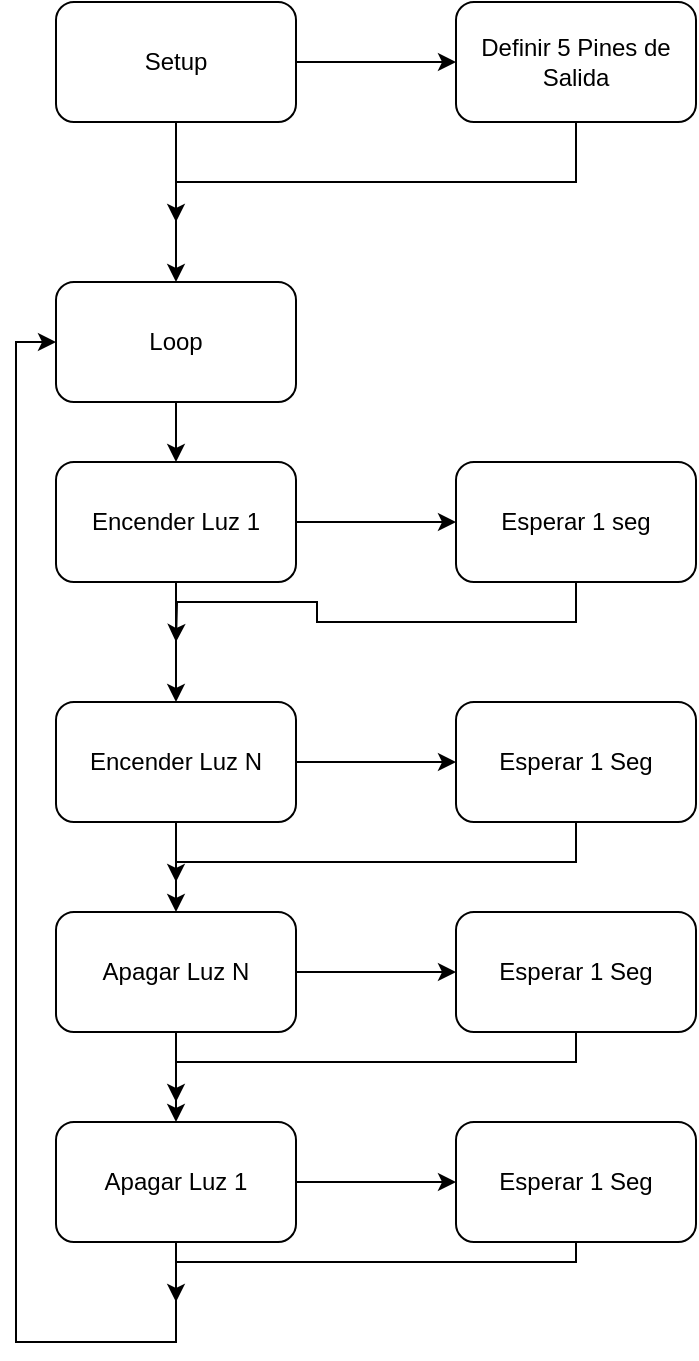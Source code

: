 <mxfile version="13.7.3" type="github">
  <diagram id="C5RBs43oDa-KdzZeNtuy" name="Page-1">
    <mxGraphModel dx="1240" dy="689" grid="1" gridSize="10" guides="1" tooltips="1" connect="1" arrows="1" fold="1" page="1" pageScale="1" pageWidth="827" pageHeight="1169" math="0" shadow="0">
      <root>
        <mxCell id="WIyWlLk6GJQsqaUBKTNV-0" />
        <mxCell id="WIyWlLk6GJQsqaUBKTNV-1" parent="WIyWlLk6GJQsqaUBKTNV-0" />
        <mxCell id="pKVKMTcCykPhsNcEcajd-8" value="" style="edgeStyle=orthogonalEdgeStyle;rounded=0;orthogonalLoop=1;jettySize=auto;html=1;" edge="1" parent="WIyWlLk6GJQsqaUBKTNV-1" source="pKVKMTcCykPhsNcEcajd-2" target="pKVKMTcCykPhsNcEcajd-7">
          <mxGeometry relative="1" as="geometry" />
        </mxCell>
        <mxCell id="pKVKMTcCykPhsNcEcajd-10" value="" style="edgeStyle=orthogonalEdgeStyle;rounded=0;orthogonalLoop=1;jettySize=auto;html=1;entryX=0.5;entryY=0;entryDx=0;entryDy=0;" edge="1" parent="WIyWlLk6GJQsqaUBKTNV-1" source="pKVKMTcCykPhsNcEcajd-2" target="pKVKMTcCykPhsNcEcajd-22">
          <mxGeometry relative="1" as="geometry">
            <mxPoint x="250" y="210" as="targetPoint" />
          </mxGeometry>
        </mxCell>
        <mxCell id="pKVKMTcCykPhsNcEcajd-2" value="Setup" style="rounded=1;whiteSpace=wrap;html=1;" vertex="1" parent="WIyWlLk6GJQsqaUBKTNV-1">
          <mxGeometry x="180" y="70" width="120" height="60" as="geometry" />
        </mxCell>
        <mxCell id="pKVKMTcCykPhsNcEcajd-24" style="edgeStyle=orthogonalEdgeStyle;rounded=0;orthogonalLoop=1;jettySize=auto;html=1;" edge="1" parent="WIyWlLk6GJQsqaUBKTNV-1" source="pKVKMTcCykPhsNcEcajd-7">
          <mxGeometry relative="1" as="geometry">
            <mxPoint x="240" y="180" as="targetPoint" />
            <Array as="points">
              <mxPoint x="440" y="160" />
              <mxPoint x="240" y="160" />
            </Array>
          </mxGeometry>
        </mxCell>
        <mxCell id="pKVKMTcCykPhsNcEcajd-7" value="Definir 5 Pines de Salida" style="whiteSpace=wrap;html=1;rounded=1;" vertex="1" parent="WIyWlLk6GJQsqaUBKTNV-1">
          <mxGeometry x="380" y="70" width="120" height="60" as="geometry" />
        </mxCell>
        <mxCell id="pKVKMTcCykPhsNcEcajd-12" value="" style="edgeStyle=orthogonalEdgeStyle;rounded=0;orthogonalLoop=1;jettySize=auto;html=1;" edge="1" parent="WIyWlLk6GJQsqaUBKTNV-1" source="pKVKMTcCykPhsNcEcajd-9" target="pKVKMTcCykPhsNcEcajd-11">
          <mxGeometry relative="1" as="geometry" />
        </mxCell>
        <mxCell id="pKVKMTcCykPhsNcEcajd-14" value="" style="edgeStyle=orthogonalEdgeStyle;rounded=0;orthogonalLoop=1;jettySize=auto;html=1;" edge="1" parent="WIyWlLk6GJQsqaUBKTNV-1" source="pKVKMTcCykPhsNcEcajd-9" target="pKVKMTcCykPhsNcEcajd-13">
          <mxGeometry relative="1" as="geometry" />
        </mxCell>
        <mxCell id="pKVKMTcCykPhsNcEcajd-9" value="Encender Luz 1" style="whiteSpace=wrap;html=1;rounded=1;" vertex="1" parent="WIyWlLk6GJQsqaUBKTNV-1">
          <mxGeometry x="180" y="300" width="120" height="60" as="geometry" />
        </mxCell>
        <mxCell id="pKVKMTcCykPhsNcEcajd-17" style="edgeStyle=orthogonalEdgeStyle;rounded=0;orthogonalLoop=1;jettySize=auto;html=1;exitX=0.5;exitY=1;exitDx=0;exitDy=0;" edge="1" parent="WIyWlLk6GJQsqaUBKTNV-1" source="pKVKMTcCykPhsNcEcajd-11">
          <mxGeometry relative="1" as="geometry">
            <mxPoint x="240" y="390" as="targetPoint" />
          </mxGeometry>
        </mxCell>
        <mxCell id="pKVKMTcCykPhsNcEcajd-11" value="Esperar 1 seg" style="whiteSpace=wrap;html=1;rounded=1;" vertex="1" parent="WIyWlLk6GJQsqaUBKTNV-1">
          <mxGeometry x="380" y="300" width="120" height="60" as="geometry" />
        </mxCell>
        <mxCell id="pKVKMTcCykPhsNcEcajd-16" value="" style="edgeStyle=orthogonalEdgeStyle;rounded=0;orthogonalLoop=1;jettySize=auto;html=1;" edge="1" parent="WIyWlLk6GJQsqaUBKTNV-1" source="pKVKMTcCykPhsNcEcajd-13" target="pKVKMTcCykPhsNcEcajd-15">
          <mxGeometry relative="1" as="geometry" />
        </mxCell>
        <mxCell id="pKVKMTcCykPhsNcEcajd-26" value="" style="edgeStyle=orthogonalEdgeStyle;rounded=0;orthogonalLoop=1;jettySize=auto;html=1;" edge="1" parent="WIyWlLk6GJQsqaUBKTNV-1" source="pKVKMTcCykPhsNcEcajd-13" target="pKVKMTcCykPhsNcEcajd-25">
          <mxGeometry relative="1" as="geometry" />
        </mxCell>
        <mxCell id="pKVKMTcCykPhsNcEcajd-13" value="Encender Luz N" style="whiteSpace=wrap;html=1;rounded=1;" vertex="1" parent="WIyWlLk6GJQsqaUBKTNV-1">
          <mxGeometry x="180" y="420" width="120" height="60" as="geometry" />
        </mxCell>
        <mxCell id="pKVKMTcCykPhsNcEcajd-37" style="edgeStyle=orthogonalEdgeStyle;rounded=0;orthogonalLoop=1;jettySize=auto;html=1;" edge="1" parent="WIyWlLk6GJQsqaUBKTNV-1" source="pKVKMTcCykPhsNcEcajd-15">
          <mxGeometry relative="1" as="geometry">
            <mxPoint x="240" y="510" as="targetPoint" />
            <Array as="points">
              <mxPoint x="440" y="500" />
              <mxPoint x="240" y="500" />
            </Array>
          </mxGeometry>
        </mxCell>
        <mxCell id="pKVKMTcCykPhsNcEcajd-15" value="Esperar 1 Seg" style="whiteSpace=wrap;html=1;rounded=1;" vertex="1" parent="WIyWlLk6GJQsqaUBKTNV-1">
          <mxGeometry x="380" y="420" width="120" height="60" as="geometry" />
        </mxCell>
        <mxCell id="pKVKMTcCykPhsNcEcajd-23" style="edgeStyle=orthogonalEdgeStyle;rounded=0;orthogonalLoop=1;jettySize=auto;html=1;" edge="1" parent="WIyWlLk6GJQsqaUBKTNV-1" source="pKVKMTcCykPhsNcEcajd-22" target="pKVKMTcCykPhsNcEcajd-9">
          <mxGeometry relative="1" as="geometry" />
        </mxCell>
        <mxCell id="pKVKMTcCykPhsNcEcajd-22" value="Loop" style="rounded=1;whiteSpace=wrap;html=1;" vertex="1" parent="WIyWlLk6GJQsqaUBKTNV-1">
          <mxGeometry x="180" y="210" width="120" height="60" as="geometry" />
        </mxCell>
        <mxCell id="pKVKMTcCykPhsNcEcajd-29" value="" style="edgeStyle=orthogonalEdgeStyle;rounded=0;orthogonalLoop=1;jettySize=auto;html=1;" edge="1" parent="WIyWlLk6GJQsqaUBKTNV-1" source="pKVKMTcCykPhsNcEcajd-25" target="pKVKMTcCykPhsNcEcajd-28">
          <mxGeometry relative="1" as="geometry" />
        </mxCell>
        <mxCell id="pKVKMTcCykPhsNcEcajd-31" value="" style="edgeStyle=orthogonalEdgeStyle;rounded=0;orthogonalLoop=1;jettySize=auto;html=1;" edge="1" parent="WIyWlLk6GJQsqaUBKTNV-1" source="pKVKMTcCykPhsNcEcajd-25" target="pKVKMTcCykPhsNcEcajd-30">
          <mxGeometry relative="1" as="geometry" />
        </mxCell>
        <mxCell id="pKVKMTcCykPhsNcEcajd-25" value="Apagar Luz N" style="whiteSpace=wrap;html=1;rounded=1;" vertex="1" parent="WIyWlLk6GJQsqaUBKTNV-1">
          <mxGeometry x="180" y="525" width="120" height="60" as="geometry" />
        </mxCell>
        <mxCell id="pKVKMTcCykPhsNcEcajd-34" style="edgeStyle=orthogonalEdgeStyle;rounded=0;orthogonalLoop=1;jettySize=auto;html=1;" edge="1" parent="WIyWlLk6GJQsqaUBKTNV-1" source="pKVKMTcCykPhsNcEcajd-28">
          <mxGeometry relative="1" as="geometry">
            <mxPoint x="240" y="620" as="targetPoint" />
            <Array as="points">
              <mxPoint x="440" y="600" />
              <mxPoint x="240" y="600" />
            </Array>
          </mxGeometry>
        </mxCell>
        <mxCell id="pKVKMTcCykPhsNcEcajd-28" value="Esperar 1 Seg" style="whiteSpace=wrap;html=1;rounded=1;" vertex="1" parent="WIyWlLk6GJQsqaUBKTNV-1">
          <mxGeometry x="380" y="525" width="120" height="60" as="geometry" />
        </mxCell>
        <mxCell id="pKVKMTcCykPhsNcEcajd-33" value="" style="edgeStyle=orthogonalEdgeStyle;rounded=0;orthogonalLoop=1;jettySize=auto;html=1;" edge="1" parent="WIyWlLk6GJQsqaUBKTNV-1" source="pKVKMTcCykPhsNcEcajd-30" target="pKVKMTcCykPhsNcEcajd-32">
          <mxGeometry relative="1" as="geometry" />
        </mxCell>
        <mxCell id="pKVKMTcCykPhsNcEcajd-35" style="edgeStyle=orthogonalEdgeStyle;rounded=0;orthogonalLoop=1;jettySize=auto;html=1;entryX=0;entryY=0.5;entryDx=0;entryDy=0;" edge="1" parent="WIyWlLk6GJQsqaUBKTNV-1" source="pKVKMTcCykPhsNcEcajd-30" target="pKVKMTcCykPhsNcEcajd-22">
          <mxGeometry relative="1" as="geometry">
            <Array as="points">
              <mxPoint x="240" y="740" />
              <mxPoint x="160" y="740" />
              <mxPoint x="160" y="240" />
            </Array>
          </mxGeometry>
        </mxCell>
        <mxCell id="pKVKMTcCykPhsNcEcajd-30" value="Apagar Luz 1" style="whiteSpace=wrap;html=1;rounded=1;" vertex="1" parent="WIyWlLk6GJQsqaUBKTNV-1">
          <mxGeometry x="180" y="630" width="120" height="60" as="geometry" />
        </mxCell>
        <mxCell id="pKVKMTcCykPhsNcEcajd-36" style="edgeStyle=orthogonalEdgeStyle;rounded=0;orthogonalLoop=1;jettySize=auto;html=1;" edge="1" parent="WIyWlLk6GJQsqaUBKTNV-1" source="pKVKMTcCykPhsNcEcajd-32">
          <mxGeometry relative="1" as="geometry">
            <mxPoint x="240" y="720" as="targetPoint" />
            <Array as="points">
              <mxPoint x="440" y="700" />
              <mxPoint x="240" y="700" />
            </Array>
          </mxGeometry>
        </mxCell>
        <mxCell id="pKVKMTcCykPhsNcEcajd-32" value="Esperar 1 Seg" style="whiteSpace=wrap;html=1;rounded=1;" vertex="1" parent="WIyWlLk6GJQsqaUBKTNV-1">
          <mxGeometry x="380" y="630" width="120" height="60" as="geometry" />
        </mxCell>
      </root>
    </mxGraphModel>
  </diagram>
</mxfile>
